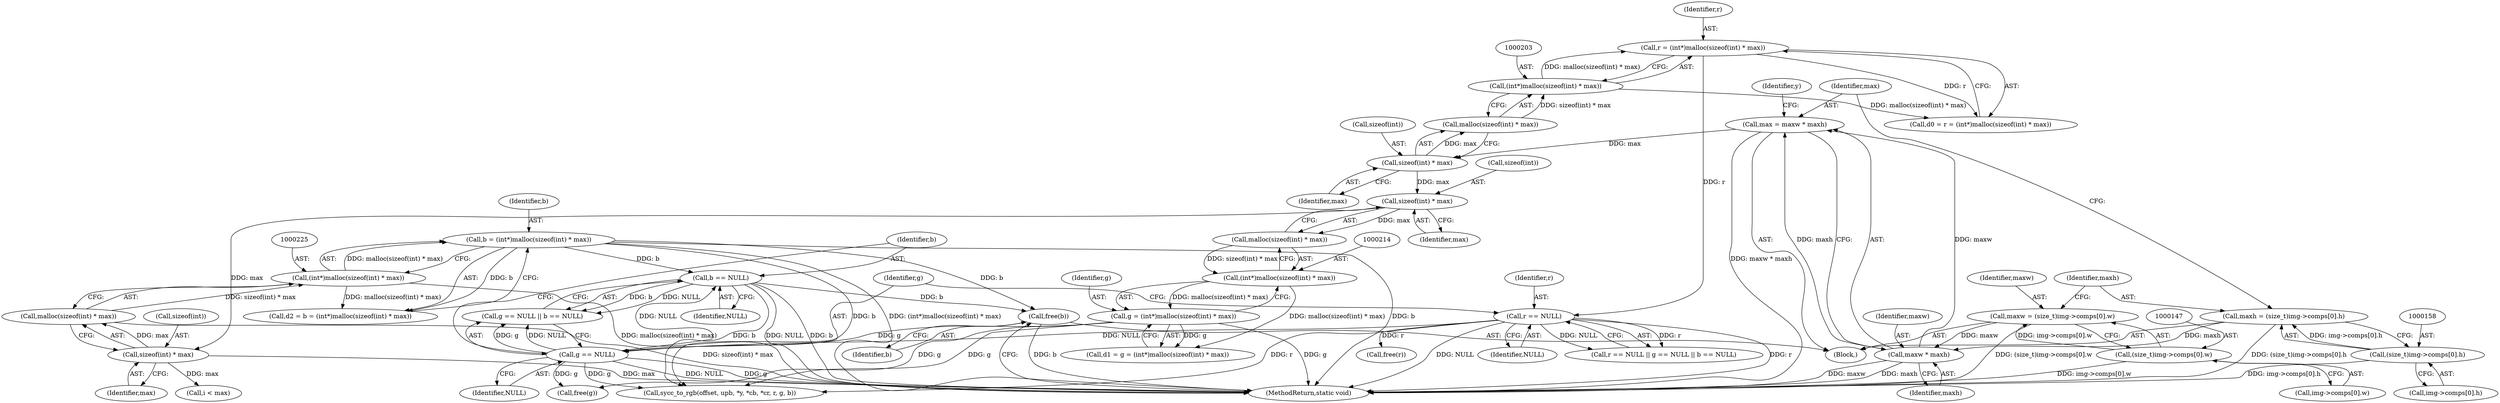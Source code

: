 digraph "0_openjpeg_15f081c89650dccee4aa4ae66f614c3fdb268767_2@pointer" {
"1000340" [label="(Call,free(b))"];
"1000222" [label="(Call,b = (int*)malloc(sizeof(int) * max))"];
"1000224" [label="(Call,(int*)malloc(sizeof(int) * max))"];
"1000226" [label="(Call,malloc(sizeof(int) * max))"];
"1000227" [label="(Call,sizeof(int) * max)"];
"1000216" [label="(Call,sizeof(int) * max)"];
"1000205" [label="(Call,sizeof(int) * max)"];
"1000166" [label="(Call,max = maxw * maxh)"];
"1000168" [label="(Call,maxw * maxh)"];
"1000144" [label="(Call,maxw = (size_t)img->comps[0].w)"];
"1000146" [label="(Call,(size_t)img->comps[0].w)"];
"1000155" [label="(Call,maxh = (size_t)img->comps[0].h)"];
"1000157" [label="(Call,(size_t)img->comps[0].h)"];
"1000240" [label="(Call,b == NULL)"];
"1000237" [label="(Call,g == NULL)"];
"1000211" [label="(Call,g = (int*)malloc(sizeof(int) * max))"];
"1000213" [label="(Call,(int*)malloc(sizeof(int) * max))"];
"1000215" [label="(Call,malloc(sizeof(int) * max))"];
"1000233" [label="(Call,r == NULL)"];
"1000200" [label="(Call,r = (int*)malloc(sizeof(int) * max))"];
"1000202" [label="(Call,(int*)malloc(sizeof(int) * max))"];
"1000204" [label="(Call,malloc(sizeof(int) * max))"];
"1000219" [label="(Identifier,max)"];
"1000146" [label="(Call,(size_t)img->comps[0].w)"];
"1000145" [label="(Identifier,maxw)"];
"1000242" [label="(Identifier,NULL)"];
"1000172" [label="(Identifier,y)"];
"1000241" [label="(Identifier,b)"];
"1000232" [label="(Call,r == NULL || g == NULL || b == NULL)"];
"1000240" [label="(Call,b == NULL)"];
"1000209" [label="(Call,d1 = g = (int*)malloc(sizeof(int) * max))"];
"1000212" [label="(Identifier,g)"];
"1000224" [label="(Call,(int*)malloc(sizeof(int) * max))"];
"1000235" [label="(Identifier,NULL)"];
"1000222" [label="(Call,b = (int*)malloc(sizeof(int) * max))"];
"1000340" [label="(Call,free(b))"];
"1000233" [label="(Call,r == NULL)"];
"1000236" [label="(Call,g == NULL || b == NULL)"];
"1000170" [label="(Identifier,maxh)"];
"1000237" [label="(Call,g == NULL)"];
"1000234" [label="(Identifier,r)"];
"1000342" [label="(MethodReturn,static void)"];
"1000155" [label="(Call,maxh = (size_t)img->comps[0].h)"];
"1000206" [label="(Call,sizeof(int))"];
"1000338" [label="(Call,free(g))"];
"1000168" [label="(Call,maxw * maxh)"];
"1000248" [label="(Call,i < max)"];
"1000204" [label="(Call,malloc(sizeof(int) * max))"];
"1000144" [label="(Call,maxw = (size_t)img->comps[0].w)"];
"1000226" [label="(Call,malloc(sizeof(int) * max))"];
"1000166" [label="(Call,max = maxw * maxh)"];
"1000230" [label="(Identifier,max)"];
"1000167" [label="(Identifier,max)"];
"1000148" [label="(Call,img->comps[0].w)"];
"1000159" [label="(Call,img->comps[0].h)"];
"1000198" [label="(Call,d0 = r = (int*)malloc(sizeof(int) * max))"];
"1000227" [label="(Call,sizeof(int) * max)"];
"1000220" [label="(Call,d2 = b = (int*)malloc(sizeof(int) * max))"];
"1000223" [label="(Identifier,b)"];
"1000208" [label="(Identifier,max)"];
"1000157" [label="(Call,(size_t)img->comps[0].h)"];
"1000254" [label="(Call,sycc_to_rgb(offset, upb, *y, *cb, *cr, r, g, b))"];
"1000341" [label="(Identifier,b)"];
"1000169" [label="(Identifier,maxw)"];
"1000211" [label="(Call,g = (int*)malloc(sizeof(int) * max))"];
"1000238" [label="(Identifier,g)"];
"1000213" [label="(Call,(int*)malloc(sizeof(int) * max))"];
"1000156" [label="(Identifier,maxh)"];
"1000215" [label="(Call,malloc(sizeof(int) * max))"];
"1000239" [label="(Identifier,NULL)"];
"1000216" [label="(Call,sizeof(int) * max)"];
"1000205" [label="(Call,sizeof(int) * max)"];
"1000202" [label="(Call,(int*)malloc(sizeof(int) * max))"];
"1000201" [label="(Identifier,r)"];
"1000200" [label="(Call,r = (int*)malloc(sizeof(int) * max))"];
"1000103" [label="(Block,)"];
"1000336" [label="(Call,free(r))"];
"1000217" [label="(Call,sizeof(int))"];
"1000228" [label="(Call,sizeof(int))"];
"1000340" -> "1000103"  [label="AST: "];
"1000340" -> "1000341"  [label="CFG: "];
"1000341" -> "1000340"  [label="AST: "];
"1000342" -> "1000340"  [label="CFG: "];
"1000340" -> "1000342"  [label="DDG: b"];
"1000222" -> "1000340"  [label="DDG: b"];
"1000240" -> "1000340"  [label="DDG: b"];
"1000222" -> "1000220"  [label="AST: "];
"1000222" -> "1000224"  [label="CFG: "];
"1000223" -> "1000222"  [label="AST: "];
"1000224" -> "1000222"  [label="AST: "];
"1000220" -> "1000222"  [label="CFG: "];
"1000222" -> "1000342"  [label="DDG: b"];
"1000222" -> "1000342"  [label="DDG: (int*)malloc(sizeof(int) * max)"];
"1000222" -> "1000220"  [label="DDG: b"];
"1000224" -> "1000222"  [label="DDG: malloc(sizeof(int) * max)"];
"1000222" -> "1000240"  [label="DDG: b"];
"1000222" -> "1000254"  [label="DDG: b"];
"1000224" -> "1000226"  [label="CFG: "];
"1000225" -> "1000224"  [label="AST: "];
"1000226" -> "1000224"  [label="AST: "];
"1000224" -> "1000342"  [label="DDG: malloc(sizeof(int) * max)"];
"1000224" -> "1000220"  [label="DDG: malloc(sizeof(int) * max)"];
"1000226" -> "1000224"  [label="DDG: sizeof(int) * max"];
"1000226" -> "1000227"  [label="CFG: "];
"1000227" -> "1000226"  [label="AST: "];
"1000226" -> "1000342"  [label="DDG: sizeof(int) * max"];
"1000227" -> "1000226"  [label="DDG: max"];
"1000227" -> "1000230"  [label="CFG: "];
"1000228" -> "1000227"  [label="AST: "];
"1000230" -> "1000227"  [label="AST: "];
"1000227" -> "1000342"  [label="DDG: max"];
"1000216" -> "1000227"  [label="DDG: max"];
"1000227" -> "1000248"  [label="DDG: max"];
"1000216" -> "1000215"  [label="AST: "];
"1000216" -> "1000219"  [label="CFG: "];
"1000217" -> "1000216"  [label="AST: "];
"1000219" -> "1000216"  [label="AST: "];
"1000215" -> "1000216"  [label="CFG: "];
"1000216" -> "1000215"  [label="DDG: max"];
"1000205" -> "1000216"  [label="DDG: max"];
"1000205" -> "1000204"  [label="AST: "];
"1000205" -> "1000208"  [label="CFG: "];
"1000206" -> "1000205"  [label="AST: "];
"1000208" -> "1000205"  [label="AST: "];
"1000204" -> "1000205"  [label="CFG: "];
"1000205" -> "1000204"  [label="DDG: max"];
"1000166" -> "1000205"  [label="DDG: max"];
"1000166" -> "1000103"  [label="AST: "];
"1000166" -> "1000168"  [label="CFG: "];
"1000167" -> "1000166"  [label="AST: "];
"1000168" -> "1000166"  [label="AST: "];
"1000172" -> "1000166"  [label="CFG: "];
"1000166" -> "1000342"  [label="DDG: maxw * maxh"];
"1000168" -> "1000166"  [label="DDG: maxw"];
"1000168" -> "1000166"  [label="DDG: maxh"];
"1000168" -> "1000170"  [label="CFG: "];
"1000169" -> "1000168"  [label="AST: "];
"1000170" -> "1000168"  [label="AST: "];
"1000168" -> "1000342"  [label="DDG: maxw"];
"1000168" -> "1000342"  [label="DDG: maxh"];
"1000144" -> "1000168"  [label="DDG: maxw"];
"1000155" -> "1000168"  [label="DDG: maxh"];
"1000144" -> "1000103"  [label="AST: "];
"1000144" -> "1000146"  [label="CFG: "];
"1000145" -> "1000144"  [label="AST: "];
"1000146" -> "1000144"  [label="AST: "];
"1000156" -> "1000144"  [label="CFG: "];
"1000144" -> "1000342"  [label="DDG: (size_t)img->comps[0].w"];
"1000146" -> "1000144"  [label="DDG: img->comps[0].w"];
"1000146" -> "1000148"  [label="CFG: "];
"1000147" -> "1000146"  [label="AST: "];
"1000148" -> "1000146"  [label="AST: "];
"1000146" -> "1000342"  [label="DDG: img->comps[0].w"];
"1000155" -> "1000103"  [label="AST: "];
"1000155" -> "1000157"  [label="CFG: "];
"1000156" -> "1000155"  [label="AST: "];
"1000157" -> "1000155"  [label="AST: "];
"1000167" -> "1000155"  [label="CFG: "];
"1000155" -> "1000342"  [label="DDG: (size_t)img->comps[0].h"];
"1000157" -> "1000155"  [label="DDG: img->comps[0].h"];
"1000157" -> "1000159"  [label="CFG: "];
"1000158" -> "1000157"  [label="AST: "];
"1000159" -> "1000157"  [label="AST: "];
"1000157" -> "1000342"  [label="DDG: img->comps[0].h"];
"1000240" -> "1000236"  [label="AST: "];
"1000240" -> "1000242"  [label="CFG: "];
"1000241" -> "1000240"  [label="AST: "];
"1000242" -> "1000240"  [label="AST: "];
"1000236" -> "1000240"  [label="CFG: "];
"1000240" -> "1000342"  [label="DDG: NULL"];
"1000240" -> "1000342"  [label="DDG: b"];
"1000240" -> "1000236"  [label="DDG: b"];
"1000240" -> "1000236"  [label="DDG: NULL"];
"1000237" -> "1000240"  [label="DDG: NULL"];
"1000240" -> "1000254"  [label="DDG: b"];
"1000237" -> "1000236"  [label="AST: "];
"1000237" -> "1000239"  [label="CFG: "];
"1000238" -> "1000237"  [label="AST: "];
"1000239" -> "1000237"  [label="AST: "];
"1000241" -> "1000237"  [label="CFG: "];
"1000236" -> "1000237"  [label="CFG: "];
"1000237" -> "1000342"  [label="DDG: NULL"];
"1000237" -> "1000342"  [label="DDG: g"];
"1000237" -> "1000236"  [label="DDG: g"];
"1000237" -> "1000236"  [label="DDG: NULL"];
"1000211" -> "1000237"  [label="DDG: g"];
"1000233" -> "1000237"  [label="DDG: NULL"];
"1000237" -> "1000254"  [label="DDG: g"];
"1000237" -> "1000338"  [label="DDG: g"];
"1000211" -> "1000209"  [label="AST: "];
"1000211" -> "1000213"  [label="CFG: "];
"1000212" -> "1000211"  [label="AST: "];
"1000213" -> "1000211"  [label="AST: "];
"1000209" -> "1000211"  [label="CFG: "];
"1000211" -> "1000342"  [label="DDG: g"];
"1000211" -> "1000209"  [label="DDG: g"];
"1000213" -> "1000211"  [label="DDG: malloc(sizeof(int) * max)"];
"1000211" -> "1000254"  [label="DDG: g"];
"1000211" -> "1000338"  [label="DDG: g"];
"1000213" -> "1000215"  [label="CFG: "];
"1000214" -> "1000213"  [label="AST: "];
"1000215" -> "1000213"  [label="AST: "];
"1000213" -> "1000209"  [label="DDG: malloc(sizeof(int) * max)"];
"1000215" -> "1000213"  [label="DDG: sizeof(int) * max"];
"1000233" -> "1000232"  [label="AST: "];
"1000233" -> "1000235"  [label="CFG: "];
"1000234" -> "1000233"  [label="AST: "];
"1000235" -> "1000233"  [label="AST: "];
"1000238" -> "1000233"  [label="CFG: "];
"1000232" -> "1000233"  [label="CFG: "];
"1000233" -> "1000342"  [label="DDG: NULL"];
"1000233" -> "1000342"  [label="DDG: r"];
"1000233" -> "1000232"  [label="DDG: r"];
"1000233" -> "1000232"  [label="DDG: NULL"];
"1000200" -> "1000233"  [label="DDG: r"];
"1000233" -> "1000254"  [label="DDG: r"];
"1000233" -> "1000336"  [label="DDG: r"];
"1000200" -> "1000198"  [label="AST: "];
"1000200" -> "1000202"  [label="CFG: "];
"1000201" -> "1000200"  [label="AST: "];
"1000202" -> "1000200"  [label="AST: "];
"1000198" -> "1000200"  [label="CFG: "];
"1000200" -> "1000198"  [label="DDG: r"];
"1000202" -> "1000200"  [label="DDG: malloc(sizeof(int) * max)"];
"1000202" -> "1000204"  [label="CFG: "];
"1000203" -> "1000202"  [label="AST: "];
"1000204" -> "1000202"  [label="AST: "];
"1000202" -> "1000198"  [label="DDG: malloc(sizeof(int) * max)"];
"1000204" -> "1000202"  [label="DDG: sizeof(int) * max"];
}

